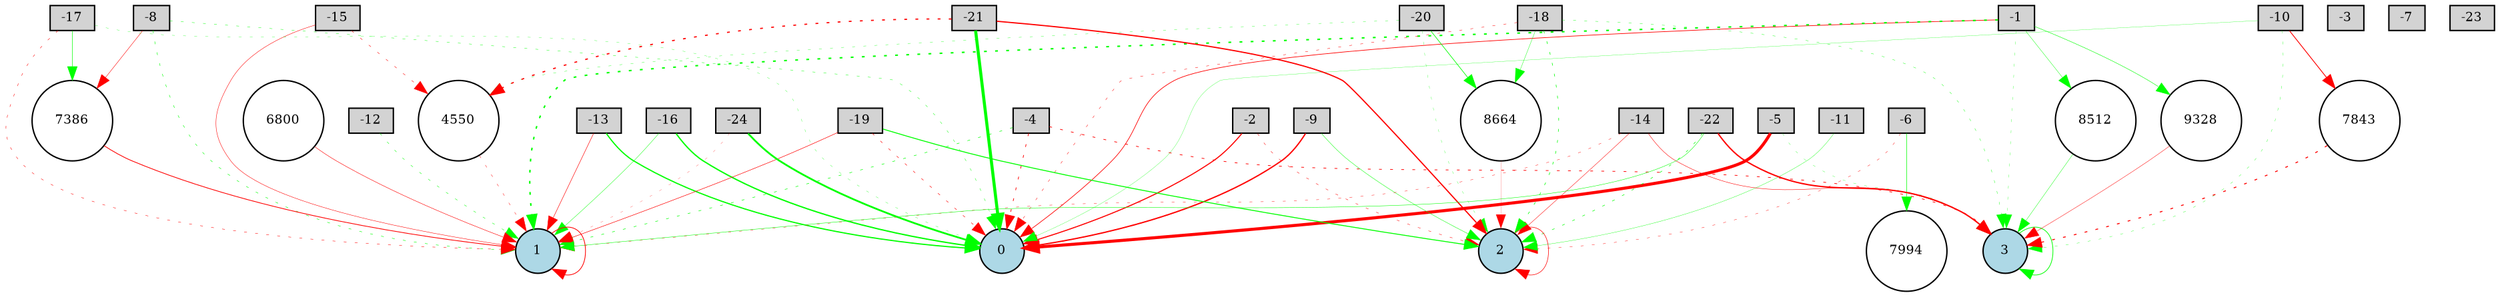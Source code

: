 digraph {
	node [fontsize=9 height=0.2 shape=circle width=0.2]
	-1 [fillcolor=lightgray shape=box style=filled]
	-2 [fillcolor=lightgray shape=box style=filled]
	-3 [fillcolor=lightgray shape=box style=filled]
	-4 [fillcolor=lightgray shape=box style=filled]
	-5 [fillcolor=lightgray shape=box style=filled]
	-6 [fillcolor=lightgray shape=box style=filled]
	-7 [fillcolor=lightgray shape=box style=filled]
	-8 [fillcolor=lightgray shape=box style=filled]
	-9 [fillcolor=lightgray shape=box style=filled]
	-10 [fillcolor=lightgray shape=box style=filled]
	-11 [fillcolor=lightgray shape=box style=filled]
	-12 [fillcolor=lightgray shape=box style=filled]
	-13 [fillcolor=lightgray shape=box style=filled]
	-14 [fillcolor=lightgray shape=box style=filled]
	-15 [fillcolor=lightgray shape=box style=filled]
	-16 [fillcolor=lightgray shape=box style=filled]
	-17 [fillcolor=lightgray shape=box style=filled]
	-18 [fillcolor=lightgray shape=box style=filled]
	-19 [fillcolor=lightgray shape=box style=filled]
	-20 [fillcolor=lightgray shape=box style=filled]
	-21 [fillcolor=lightgray shape=box style=filled]
	-22 [fillcolor=lightgray shape=box style=filled]
	-23 [fillcolor=lightgray shape=box style=filled]
	-24 [fillcolor=lightgray shape=box style=filled]
	0 [fillcolor=lightblue style=filled]
	1 [fillcolor=lightblue style=filled]
	2 [fillcolor=lightblue style=filled]
	3 [fillcolor=lightblue style=filled]
	8512 [fillcolor=white style=filled]
	7843 [fillcolor=white style=filled]
	4550 [fillcolor=white style=filled]
	7386 [fillcolor=white style=filled]
	9328 [fillcolor=white style=filled]
	6800 [fillcolor=white style=filled]
	8664 [fillcolor=white style=filled]
	7994 [fillcolor=white style=filled]
	-10 -> 7843 [color=red penwidth=0.5740266261946811 style=solid]
	-20 -> 2 [color=green penwidth=0.15800704322305684 style=dotted]
	-1 -> 0 [color=red penwidth=0.44496654531312063 style=solid]
	-24 -> 1 [color=red penwidth=0.13436332363515602 style=dotted]
	9328 -> 3 [color=red penwidth=0.25196505838589506 style=solid]
	-17 -> 0 [color=green penwidth=0.16637451184615032 style=dotted]
	-9 -> 2 [color=green penwidth=0.2625692648762156 style=solid]
	-15 -> 1 [color=red penwidth=0.28358947527424383 style=solid]
	8664 -> 2 [color=red penwidth=0.11004070197842437 style=solid]
	-8 -> 1 [color=green penwidth=0.30615752789519673 style=dotted]
	-15 -> 4550 [color=red penwidth=0.2859067378516137 style=dotted]
	-6 -> 2 [color=red penwidth=0.22928422253761163 style=dotted]
	-21 -> 4550 [color=red penwidth=0.8426421810185624 style=dotted]
	7843 -> 3 [color=red penwidth=0.6708917335618645 style=dotted]
	-10 -> 3 [color=green penwidth=0.18540198787805756 style=dotted]
	-1 -> 1 [color=green penwidth=1.0234642421386766 style=dotted]
	-19 -> 2 [color=green penwidth=0.6555504218336458 style=solid]
	3 -> 3 [color=green penwidth=0.48780284607306534 style=solid]
	7386 -> 1 [color=red penwidth=0.5289210911527034 style=solid]
	-14 -> 2 [color=red penwidth=0.2703630095912838 style=solid]
	4550 -> 1 [color=red penwidth=0.2372410433604192 style=dotted]
	-12 -> 1 [color=green penwidth=0.26615978329588363 style=dotted]
	-8 -> 7386 [color=red penwidth=0.2878195375076146 style=solid]
	-4 -> 3 [color=red penwidth=0.474371470697477 style=dotted]
	-21 -> 0 [color=green penwidth=2.1934556488405135 style=solid]
	-2 -> 0 [color=red penwidth=0.7585177294270783 style=solid]
	-16 -> 0 [color=green penwidth=0.9475920448487131 style=solid]
	-22 -> 1 [color=green penwidth=0.2805275703141535 style=solid]
	2 -> 2 [color=red penwidth=0.3699245081688807 style=solid]
	-10 -> 0 [color=green penwidth=0.15404778668871283 style=solid]
	-18 -> 2 [color=green penwidth=0.3823349184666037 style=dotted]
	1 -> 1 [color=red penwidth=0.5160682106014072 style=solid]
	-17 -> 7386 [color=green penwidth=0.3397298473420469 style=solid]
	-5 -> 0 [color=red penwidth=2.1973363268262864 style=solid]
	-19 -> 1 [color=red penwidth=0.34463508913960383 style=solid]
	-14 -> 3 [color=red penwidth=0.2889979576646501 style=solid]
	-1 -> 8512 [color=green penwidth=0.2355547250377029 style=solid]
	-6 -> 7994 [color=green penwidth=0.35481608336010706 style=solid]
	-2 -> 2 [color=red penwidth=0.2685750065653031 style=dotted]
	-20 -> 4550 [color=green penwidth=0.1869000998679809 style=dotted]
	-20 -> 8664 [color=green penwidth=0.4289478050585289 style=solid]
	-16 -> 1 [color=green penwidth=0.2443355813711256 style=solid]
	-9 -> 0 [color=red penwidth=0.9464176332809539 style=solid]
	-4 -> 0 [color=red penwidth=0.47791342339106846 style=dotted]
	-18 -> 3 [color=green penwidth=0.21921507130467316 style=dotted]
	8512 -> 3 [color=green penwidth=0.2321090894364992 style=solid]
	-13 -> 1 [color=red penwidth=0.3257447666086697 style=solid]
	-5 -> 3 [color=green penwidth=0.15604100720500053 style=dotted]
	-19 -> 0 [color=red penwidth=0.32813441257503917 style=dotted]
	-22 -> 2 [color=green penwidth=0.3508466909941521 style=dotted]
	-1 -> 3 [color=green penwidth=0.16977549457132501 style=dotted]
	-21 -> 2 [color=red penwidth=0.8707583554881136 style=solid]
	-24 -> 0 [color=green penwidth=1.291486778058931 style=solid]
	-11 -> 2 [color=green penwidth=0.20121082944077417 style=solid]
	-18 -> 8664 [color=green penwidth=0.22405937504048992 style=solid]
	-17 -> 1 [color=red penwidth=0.2800036258443027 style=dotted]
	6800 -> 1 [color=red penwidth=0.30273199108057425 style=solid]
	-4 -> 1 [color=green penwidth=0.3508885110893415 style=dotted]
	-18 -> 0 [color=red penwidth=0.2601027911375865 style=dotted]
	-13 -> 0 [color=green penwidth=0.8693108776634296 style=solid]
	-8 -> 0 [color=green penwidth=0.2385557198972348 style=dotted]
	-22 -> 3 [color=red penwidth=0.9674716575750694 style=solid]
	-14 -> 1 [color=red penwidth=0.2280603142108402 style=dotted]
	-1 -> 9328 [color=green penwidth=0.30000000000000004 style=solid]
}
